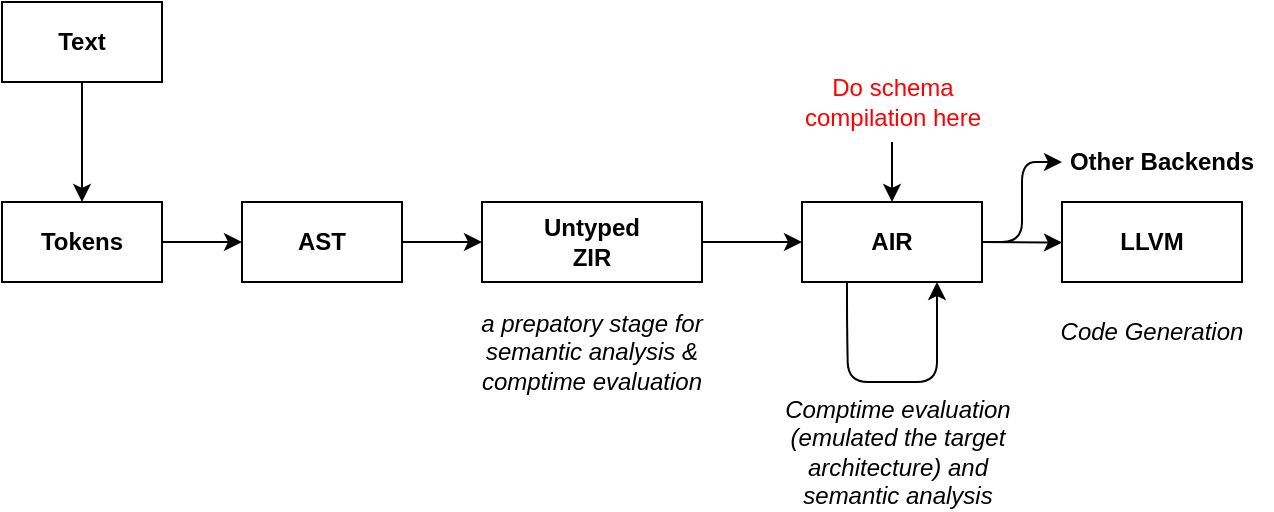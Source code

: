 <mxfile>
    <diagram id="kJVt9M-UNHW9N07bpPZk" name="Page-1">
        <mxGraphModel dx="1208" dy="1640" grid="1" gridSize="10" guides="1" tooltips="1" connect="1" arrows="1" fold="1" page="1" pageScale="1" pageWidth="850" pageHeight="1100" math="0" shadow="0">
            <root>
                <mxCell id="0"/>
                <mxCell id="1" parent="0"/>
                <mxCell id="3" style="edgeStyle=none;html=1;exitX=1;exitY=0.5;exitDx=0;exitDy=0;entryX=0;entryY=0.5;entryDx=0;entryDy=0;" edge="1" parent="1" source="2" target="4">
                    <mxGeometry relative="1" as="geometry">
                        <mxPoint x="130" y="200" as="targetPoint"/>
                    </mxGeometry>
                </mxCell>
                <mxCell id="2" value="Tokens" style="rounded=0;whiteSpace=wrap;html=1;fontStyle=1" vertex="1" parent="1">
                    <mxGeometry x="20" y="120" width="80" height="40" as="geometry"/>
                </mxCell>
                <mxCell id="6" style="edgeStyle=none;html=1;exitX=1;exitY=0.5;exitDx=0;exitDy=0;entryX=0;entryY=0.5;entryDx=0;entryDy=0;" edge="1" parent="1" source="4" target="5">
                    <mxGeometry relative="1" as="geometry"/>
                </mxCell>
                <mxCell id="4" value="AST" style="rounded=0;whiteSpace=wrap;html=1;fontStyle=1" vertex="1" parent="1">
                    <mxGeometry x="140" y="120" width="80" height="40" as="geometry"/>
                </mxCell>
                <mxCell id="8" style="edgeStyle=none;html=1;exitX=1;exitY=0.5;exitDx=0;exitDy=0;entryX=0;entryY=0.5;entryDx=0;entryDy=0;" edge="1" parent="1" source="5" target="7">
                    <mxGeometry relative="1" as="geometry"/>
                </mxCell>
                <mxCell id="5" value="Untyped&lt;br&gt;ZIR" style="rounded=0;whiteSpace=wrap;html=1;fontStyle=1" vertex="1" parent="1">
                    <mxGeometry x="260" y="120" width="110" height="40" as="geometry"/>
                </mxCell>
                <mxCell id="14" style="edgeStyle=none;html=1;exitX=1;exitY=0.5;exitDx=0;exitDy=0;" edge="1" parent="1" source="7">
                    <mxGeometry relative="1" as="geometry">
                        <mxPoint x="550" y="140.31" as="targetPoint"/>
                    </mxGeometry>
                </mxCell>
                <mxCell id="16" style="edgeStyle=orthogonalEdgeStyle;html=1;exitX=1;exitY=0.5;exitDx=0;exitDy=0;" edge="1" parent="1" source="7">
                    <mxGeometry relative="1" as="geometry">
                        <mxPoint x="550" y="100" as="targetPoint"/>
                        <Array as="points">
                            <mxPoint x="530" y="140"/>
                            <mxPoint x="530" y="100"/>
                        </Array>
                    </mxGeometry>
                </mxCell>
                <mxCell id="7" value="AIR" style="rounded=0;whiteSpace=wrap;html=1;fontStyle=1" vertex="1" parent="1">
                    <mxGeometry x="420" y="120" width="90" height="40" as="geometry"/>
                </mxCell>
                <mxCell id="12" value="a prepatory stage for semantic analysis &amp;amp; comptime evaluation" style="text;html=1;strokeColor=none;fillColor=none;align=center;verticalAlign=middle;whiteSpace=wrap;rounded=0;fontStyle=2" vertex="1" parent="1">
                    <mxGeometry x="255" y="170" width="120" height="50" as="geometry"/>
                </mxCell>
                <mxCell id="13" value="Comptime evaluation (emulated the target architecture) and semantic analysis" style="text;html=1;strokeColor=none;fillColor=none;align=center;verticalAlign=middle;whiteSpace=wrap;rounded=0;fontStyle=2" vertex="1" parent="1">
                    <mxGeometry x="407.5" y="220" width="120" height="50" as="geometry"/>
                </mxCell>
                <mxCell id="15" value="LLVM" style="rounded=0;whiteSpace=wrap;html=1;fontStyle=1" vertex="1" parent="1">
                    <mxGeometry x="550" y="120" width="90" height="40" as="geometry"/>
                </mxCell>
                <mxCell id="17" value="Other Backends" style="text;html=1;strokeColor=none;fillColor=none;align=center;verticalAlign=middle;whiteSpace=wrap;rounded=0;fontStyle=1" vertex="1" parent="1">
                    <mxGeometry x="550" y="80" width="100" height="40" as="geometry"/>
                </mxCell>
                <mxCell id="18" value="Code Generation" style="text;html=1;strokeColor=none;fillColor=none;align=center;verticalAlign=middle;whiteSpace=wrap;rounded=0;fontStyle=2" vertex="1" parent="1">
                    <mxGeometry x="535" y="170" width="120" height="30" as="geometry"/>
                </mxCell>
                <mxCell id="21" style="edgeStyle=orthogonalEdgeStyle;html=1;exitX=0.5;exitY=1;exitDx=0;exitDy=0;entryX=0.5;entryY=0;entryDx=0;entryDy=0;" edge="1" parent="1" source="20" target="7">
                    <mxGeometry relative="1" as="geometry"/>
                </mxCell>
                <mxCell id="20" value="Do schema compilation here" style="text;html=1;strokeColor=none;fillColor=none;align=center;verticalAlign=middle;whiteSpace=wrap;rounded=0;fontColor=#FF0000;" vertex="1" parent="1">
                    <mxGeometry x="407.5" y="50" width="115" height="40" as="geometry"/>
                </mxCell>
                <mxCell id="22" style="edgeStyle=orthogonalEdgeStyle;html=1;exitX=0.25;exitY=1;exitDx=0;exitDy=0;entryX=0.75;entryY=1;entryDx=0;entryDy=0;" edge="1" parent="1" source="7" target="7">
                    <mxGeometry relative="1" as="geometry">
                        <mxPoint x="510" y="210" as="targetPoint"/>
                        <Array as="points">
                            <mxPoint x="443" y="180"/>
                            <mxPoint x="443" y="180"/>
                            <mxPoint x="443" y="210"/>
                            <mxPoint x="488" y="210"/>
                        </Array>
                    </mxGeometry>
                </mxCell>
                <mxCell id="26" style="edgeStyle=orthogonalEdgeStyle;html=1;exitX=0.5;exitY=1;exitDx=0;exitDy=0;entryX=0.5;entryY=0;entryDx=0;entryDy=0;fontColor=#FF0000;" edge="1" parent="1" source="23" target="2">
                    <mxGeometry relative="1" as="geometry"/>
                </mxCell>
                <mxCell id="23" value="Text" style="rounded=0;whiteSpace=wrap;html=1;fontStyle=1" vertex="1" parent="1">
                    <mxGeometry x="20" y="20" width="80" height="40" as="geometry"/>
                </mxCell>
            </root>
        </mxGraphModel>
    </diagram>
</mxfile>